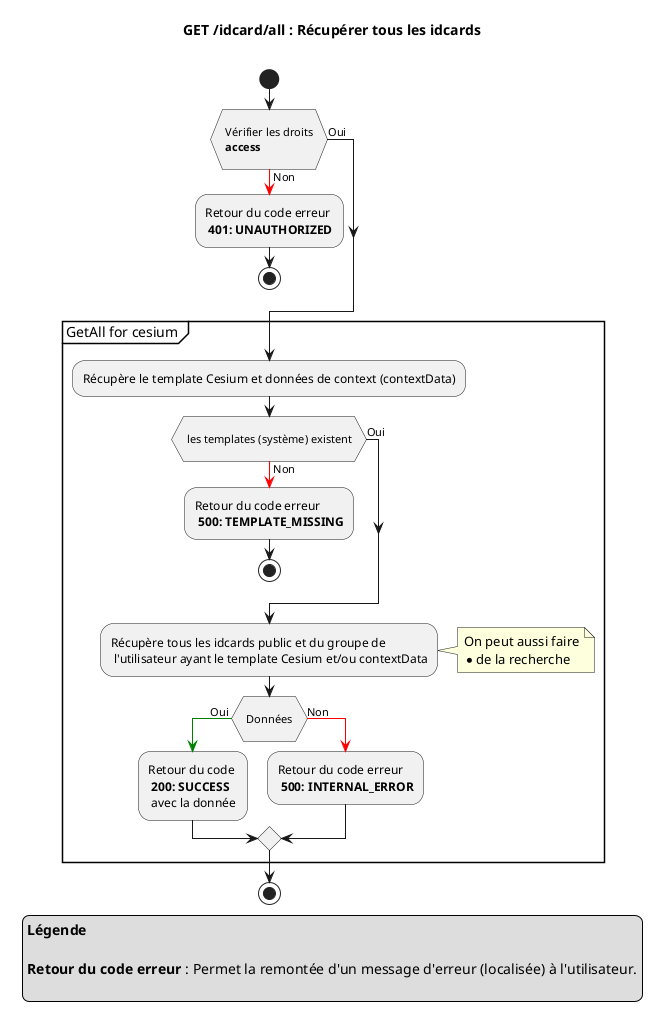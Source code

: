 @startuml

title
GET **/idcard/all** : Récupérer tous les idcards

end title

start
if ( \n Vérifier les droits \n **access** \n)
    -[#red]-> Non ;
    -Retour du code erreur \n **401: UNAUTHORIZED**
    stop
else (Oui)
endif


partition "GetAll for cesium " {
    -Récupère le template Cesium et données de context (contextData)
    if ( \n les templates (système) existent \n )
        -[#red]-> Non ;
        -Retour du code erreur \n **500: TEMPLATE_MISSING**
        stop
    else (Oui)
    endif
    -Récupère tous les idcards public et du groupe de \n l'utilisateur ayant le template Cesium et/ou contextData
    note right
    On peut aussi faire
    * de la recherche
    endnote

    if ( \n Données \n )
        -[#green]-> Oui ;
        -Retour du code \n **200: SUCCESS** \n avec la donnée
    else
        -[#red]-> Non ;
        -Retour du code erreur \n **500: INTERNAL_ERROR**
    endif
}
stop



legend 
**Légende**

**Retour du code erreur** : Permet la remontée d'un message d'erreur (localisée) à l'utilisateur.

endlegend

@enduml
